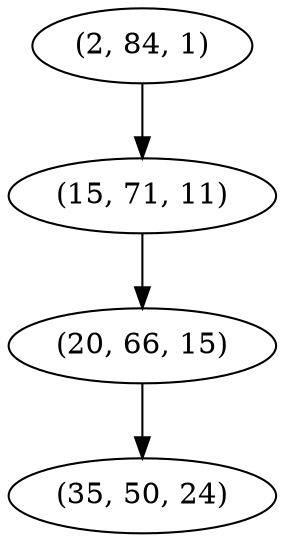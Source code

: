 digraph tree {
    "(2, 84, 1)";
    "(15, 71, 11)";
    "(20, 66, 15)";
    "(35, 50, 24)";
    "(2, 84, 1)" -> "(15, 71, 11)";
    "(15, 71, 11)" -> "(20, 66, 15)";
    "(20, 66, 15)" -> "(35, 50, 24)";
}
